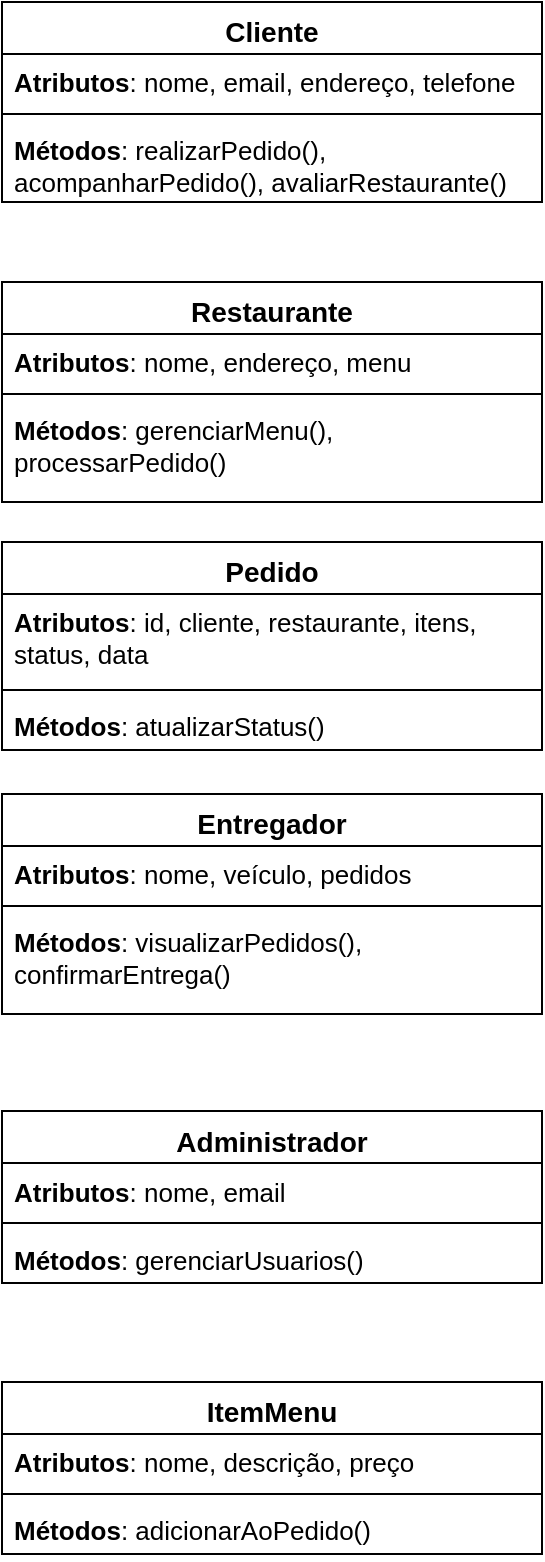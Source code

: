<mxfile version="24.7.8">
  <diagram name="Página-1" id="-P79NFvOpm1MDNs4cjNi">
    <mxGraphModel dx="1434" dy="738" grid="1" gridSize="10" guides="1" tooltips="1" connect="1" arrows="1" fold="1" page="1" pageScale="1" pageWidth="827" pageHeight="1169" math="0" shadow="0">
      <root>
        <mxCell id="0" />
        <mxCell id="1" parent="0" />
        <mxCell id="mvEV2K7xjus6Djp_tHI3-1" value="&lt;font style=&quot;font-size: 14px;&quot;&gt;Cliente&lt;/font&gt;" style="swimlane;fontStyle=1;align=center;verticalAlign=top;childLayout=stackLayout;horizontal=1;startSize=26;horizontalStack=0;resizeParent=1;resizeParentMax=0;resizeLast=0;collapsible=1;marginBottom=0;whiteSpace=wrap;html=1;" vertex="1" parent="1">
          <mxGeometry x="50" y="30" width="270" height="100" as="geometry" />
        </mxCell>
        <mxCell id="mvEV2K7xjus6Djp_tHI3-2" value="&lt;font style=&quot;font-size: 13px;&quot;&gt;&lt;strong&gt;Atributos&lt;/strong&gt;: nome, email, endereço, telefone&lt;/font&gt;" style="text;strokeColor=none;fillColor=none;align=left;verticalAlign=top;spacingLeft=4;spacingRight=4;overflow=hidden;rotatable=0;points=[[0,0.5],[1,0.5]];portConstraint=eastwest;whiteSpace=wrap;html=1;" vertex="1" parent="mvEV2K7xjus6Djp_tHI3-1">
          <mxGeometry y="26" width="270" height="26" as="geometry" />
        </mxCell>
        <mxCell id="mvEV2K7xjus6Djp_tHI3-3" value="" style="line;strokeWidth=1;fillColor=none;align=left;verticalAlign=middle;spacingTop=-1;spacingLeft=3;spacingRight=3;rotatable=0;labelPosition=right;points=[];portConstraint=eastwest;strokeColor=inherit;" vertex="1" parent="mvEV2K7xjus6Djp_tHI3-1">
          <mxGeometry y="52" width="270" height="8" as="geometry" />
        </mxCell>
        <mxCell id="mvEV2K7xjus6Djp_tHI3-4" value="&lt;font style=&quot;font-size: 13px;&quot;&gt;&lt;strong&gt;Métodos&lt;/strong&gt;: realizarPedido(), acompanharPedido(), avaliarRestaurante()&lt;/font&gt;" style="text;strokeColor=none;fillColor=none;align=left;verticalAlign=top;spacingLeft=4;spacingRight=4;overflow=hidden;rotatable=0;points=[[0,0.5],[1,0.5]];portConstraint=eastwest;whiteSpace=wrap;html=1;" vertex="1" parent="mvEV2K7xjus6Djp_tHI3-1">
          <mxGeometry y="60" width="270" height="40" as="geometry" />
        </mxCell>
        <mxCell id="mvEV2K7xjus6Djp_tHI3-5" value="&lt;font style=&quot;font-size: 14px;&quot;&gt;Pedido&lt;/font&gt;" style="swimlane;fontStyle=1;align=center;verticalAlign=top;childLayout=stackLayout;horizontal=1;startSize=26;horizontalStack=0;resizeParent=1;resizeParentMax=0;resizeLast=0;collapsible=1;marginBottom=0;whiteSpace=wrap;html=1;" vertex="1" parent="1">
          <mxGeometry x="50" y="300" width="270" height="104" as="geometry" />
        </mxCell>
        <mxCell id="mvEV2K7xjus6Djp_tHI3-6" value="&lt;font style=&quot;font-size: 13px;&quot;&gt;&lt;strong&gt;Atributos&lt;/strong&gt;: id, cliente, restaurante, itens, status, data&lt;/font&gt;" style="text;strokeColor=none;fillColor=none;align=left;verticalAlign=top;spacingLeft=4;spacingRight=4;overflow=hidden;rotatable=0;points=[[0,0.5],[1,0.5]];portConstraint=eastwest;whiteSpace=wrap;html=1;" vertex="1" parent="mvEV2K7xjus6Djp_tHI3-5">
          <mxGeometry y="26" width="270" height="44" as="geometry" />
        </mxCell>
        <mxCell id="mvEV2K7xjus6Djp_tHI3-7" value="" style="line;strokeWidth=1;fillColor=none;align=left;verticalAlign=middle;spacingTop=-1;spacingLeft=3;spacingRight=3;rotatable=0;labelPosition=right;points=[];portConstraint=eastwest;strokeColor=inherit;" vertex="1" parent="mvEV2K7xjus6Djp_tHI3-5">
          <mxGeometry y="70" width="270" height="8" as="geometry" />
        </mxCell>
        <mxCell id="mvEV2K7xjus6Djp_tHI3-8" value="&lt;font style=&quot;font-size: 13px;&quot;&gt;&lt;strong&gt;Métodos&lt;/strong&gt;: atualizarStatus()&lt;/font&gt;" style="text;strokeColor=none;fillColor=none;align=left;verticalAlign=top;spacingLeft=4;spacingRight=4;overflow=hidden;rotatable=0;points=[[0,0.5],[1,0.5]];portConstraint=eastwest;whiteSpace=wrap;html=1;" vertex="1" parent="mvEV2K7xjus6Djp_tHI3-5">
          <mxGeometry y="78" width="270" height="26" as="geometry" />
        </mxCell>
        <mxCell id="mvEV2K7xjus6Djp_tHI3-9" value="&lt;font style=&quot;font-size: 14px;&quot;&gt;Restaurante&lt;/font&gt;" style="swimlane;fontStyle=1;align=center;verticalAlign=top;childLayout=stackLayout;horizontal=1;startSize=26;horizontalStack=0;resizeParent=1;resizeParentMax=0;resizeLast=0;collapsible=1;marginBottom=0;whiteSpace=wrap;html=1;" vertex="1" parent="1">
          <mxGeometry x="50" y="170" width="270" height="110" as="geometry" />
        </mxCell>
        <mxCell id="mvEV2K7xjus6Djp_tHI3-10" value="&lt;font style=&quot;font-size: 13px;&quot;&gt;&lt;strong&gt;Atributos&lt;/strong&gt;: nome, endereço, menu&lt;/font&gt;" style="text;strokeColor=none;fillColor=none;align=left;verticalAlign=top;spacingLeft=4;spacingRight=4;overflow=hidden;rotatable=0;points=[[0,0.5],[1,0.5]];portConstraint=eastwest;whiteSpace=wrap;html=1;" vertex="1" parent="mvEV2K7xjus6Djp_tHI3-9">
          <mxGeometry y="26" width="270" height="26" as="geometry" />
        </mxCell>
        <mxCell id="mvEV2K7xjus6Djp_tHI3-11" value="" style="line;strokeWidth=1;fillColor=none;align=left;verticalAlign=middle;spacingTop=-1;spacingLeft=3;spacingRight=3;rotatable=0;labelPosition=right;points=[];portConstraint=eastwest;strokeColor=inherit;" vertex="1" parent="mvEV2K7xjus6Djp_tHI3-9">
          <mxGeometry y="52" width="270" height="8" as="geometry" />
        </mxCell>
        <mxCell id="mvEV2K7xjus6Djp_tHI3-12" value="&lt;font style=&quot;font-size: 13px;&quot;&gt;&lt;strong&gt;Métodos&lt;/strong&gt;: gerenciarMenu(), processarPedido()&lt;/font&gt;" style="text;strokeColor=none;fillColor=none;align=left;verticalAlign=top;spacingLeft=4;spacingRight=4;overflow=hidden;rotatable=0;points=[[0,0.5],[1,0.5]];portConstraint=eastwest;whiteSpace=wrap;html=1;" vertex="1" parent="mvEV2K7xjus6Djp_tHI3-9">
          <mxGeometry y="60" width="270" height="50" as="geometry" />
        </mxCell>
        <mxCell id="mvEV2K7xjus6Djp_tHI3-13" value="&lt;font style=&quot;font-size: 14px;&quot;&gt;Administrador&lt;/font&gt;" style="swimlane;fontStyle=1;align=center;verticalAlign=top;childLayout=stackLayout;horizontal=1;startSize=26;horizontalStack=0;resizeParent=1;resizeParentMax=0;resizeLast=0;collapsible=1;marginBottom=0;whiteSpace=wrap;html=1;" vertex="1" parent="1">
          <mxGeometry x="50" y="584.5" width="270" height="86" as="geometry" />
        </mxCell>
        <mxCell id="mvEV2K7xjus6Djp_tHI3-14" value="&lt;font style=&quot;font-size: 13px;&quot;&gt;&lt;strong&gt;Atributos&lt;/strong&gt;: nome, email&lt;/font&gt;" style="text;strokeColor=none;fillColor=none;align=left;verticalAlign=top;spacingLeft=4;spacingRight=4;overflow=hidden;rotatable=0;points=[[0,0.5],[1,0.5]];portConstraint=eastwest;whiteSpace=wrap;html=1;" vertex="1" parent="mvEV2K7xjus6Djp_tHI3-13">
          <mxGeometry y="26" width="270" height="26" as="geometry" />
        </mxCell>
        <mxCell id="mvEV2K7xjus6Djp_tHI3-15" value="" style="line;strokeWidth=1;fillColor=none;align=left;verticalAlign=middle;spacingTop=-1;spacingLeft=3;spacingRight=3;rotatable=0;labelPosition=right;points=[];portConstraint=eastwest;strokeColor=inherit;" vertex="1" parent="mvEV2K7xjus6Djp_tHI3-13">
          <mxGeometry y="52" width="270" height="8" as="geometry" />
        </mxCell>
        <mxCell id="mvEV2K7xjus6Djp_tHI3-16" value="&lt;font style=&quot;font-size: 13px;&quot;&gt;&lt;strong&gt;Métodos&lt;/strong&gt;: gerenciarUsuarios()&lt;/font&gt;" style="text;strokeColor=none;fillColor=none;align=left;verticalAlign=top;spacingLeft=4;spacingRight=4;overflow=hidden;rotatable=0;points=[[0,0.5],[1,0.5]];portConstraint=eastwest;whiteSpace=wrap;html=1;" vertex="1" parent="mvEV2K7xjus6Djp_tHI3-13">
          <mxGeometry y="60" width="270" height="26" as="geometry" />
        </mxCell>
        <mxCell id="mvEV2K7xjus6Djp_tHI3-17" value="&lt;font style=&quot;font-size: 14px;&quot;&gt;Entregador&lt;/font&gt;" style="swimlane;fontStyle=1;align=center;verticalAlign=top;childLayout=stackLayout;horizontal=1;startSize=26;horizontalStack=0;resizeParent=1;resizeParentMax=0;resizeLast=0;collapsible=1;marginBottom=0;whiteSpace=wrap;html=1;" vertex="1" parent="1">
          <mxGeometry x="50" y="426" width="270" height="110" as="geometry" />
        </mxCell>
        <mxCell id="mvEV2K7xjus6Djp_tHI3-18" value="&lt;font style=&quot;font-size: 13px;&quot;&gt;&lt;strong&gt;Atributos&lt;/strong&gt;: nome, veículo, pedidos&lt;/font&gt;" style="text;strokeColor=none;fillColor=none;align=left;verticalAlign=top;spacingLeft=4;spacingRight=4;overflow=hidden;rotatable=0;points=[[0,0.5],[1,0.5]];portConstraint=eastwest;whiteSpace=wrap;html=1;" vertex="1" parent="mvEV2K7xjus6Djp_tHI3-17">
          <mxGeometry y="26" width="270" height="26" as="geometry" />
        </mxCell>
        <mxCell id="mvEV2K7xjus6Djp_tHI3-19" value="" style="line;strokeWidth=1;fillColor=none;align=left;verticalAlign=middle;spacingTop=-1;spacingLeft=3;spacingRight=3;rotatable=0;labelPosition=right;points=[];portConstraint=eastwest;strokeColor=inherit;" vertex="1" parent="mvEV2K7xjus6Djp_tHI3-17">
          <mxGeometry y="52" width="270" height="8" as="geometry" />
        </mxCell>
        <mxCell id="mvEV2K7xjus6Djp_tHI3-20" value="&lt;font style=&quot;font-size: 13px;&quot;&gt;&lt;strong&gt;Métodos&lt;/strong&gt;: visualizarPedidos(), confirmarEntrega()&lt;/font&gt;" style="text;strokeColor=none;fillColor=none;align=left;verticalAlign=top;spacingLeft=4;spacingRight=4;overflow=hidden;rotatable=0;points=[[0,0.5],[1,0.5]];portConstraint=eastwest;whiteSpace=wrap;html=1;" vertex="1" parent="mvEV2K7xjus6Djp_tHI3-17">
          <mxGeometry y="60" width="270" height="50" as="geometry" />
        </mxCell>
        <mxCell id="mvEV2K7xjus6Djp_tHI3-21" value="&lt;font style=&quot;font-size: 14px;&quot;&gt;ItemMenu&lt;/font&gt;" style="swimlane;fontStyle=1;align=center;verticalAlign=top;childLayout=stackLayout;horizontal=1;startSize=26;horizontalStack=0;resizeParent=1;resizeParentMax=0;resizeLast=0;collapsible=1;marginBottom=0;whiteSpace=wrap;html=1;" vertex="1" parent="1">
          <mxGeometry x="50" y="720" width="270" height="86" as="geometry" />
        </mxCell>
        <mxCell id="mvEV2K7xjus6Djp_tHI3-22" value="&lt;font style=&quot;font-size: 13px;&quot;&gt;&lt;strong&gt;Atributos&lt;/strong&gt;: nome, descrição, preço&lt;/font&gt;" style="text;strokeColor=none;fillColor=none;align=left;verticalAlign=top;spacingLeft=4;spacingRight=4;overflow=hidden;rotatable=0;points=[[0,0.5],[1,0.5]];portConstraint=eastwest;whiteSpace=wrap;html=1;" vertex="1" parent="mvEV2K7xjus6Djp_tHI3-21">
          <mxGeometry y="26" width="270" height="26" as="geometry" />
        </mxCell>
        <mxCell id="mvEV2K7xjus6Djp_tHI3-23" value="" style="line;strokeWidth=1;fillColor=none;align=left;verticalAlign=middle;spacingTop=-1;spacingLeft=3;spacingRight=3;rotatable=0;labelPosition=right;points=[];portConstraint=eastwest;strokeColor=inherit;" vertex="1" parent="mvEV2K7xjus6Djp_tHI3-21">
          <mxGeometry y="52" width="270" height="8" as="geometry" />
        </mxCell>
        <mxCell id="mvEV2K7xjus6Djp_tHI3-24" value="&lt;font style=&quot;font-size: 13px;&quot;&gt;&lt;strong&gt;Métodos&lt;/strong&gt;: adicionarAoPedido()&lt;/font&gt;" style="text;strokeColor=none;fillColor=none;align=left;verticalAlign=top;spacingLeft=4;spacingRight=4;overflow=hidden;rotatable=0;points=[[0,0.5],[1,0.5]];portConstraint=eastwest;whiteSpace=wrap;html=1;" vertex="1" parent="mvEV2K7xjus6Djp_tHI3-21">
          <mxGeometry y="60" width="270" height="26" as="geometry" />
        </mxCell>
      </root>
    </mxGraphModel>
  </diagram>
</mxfile>
